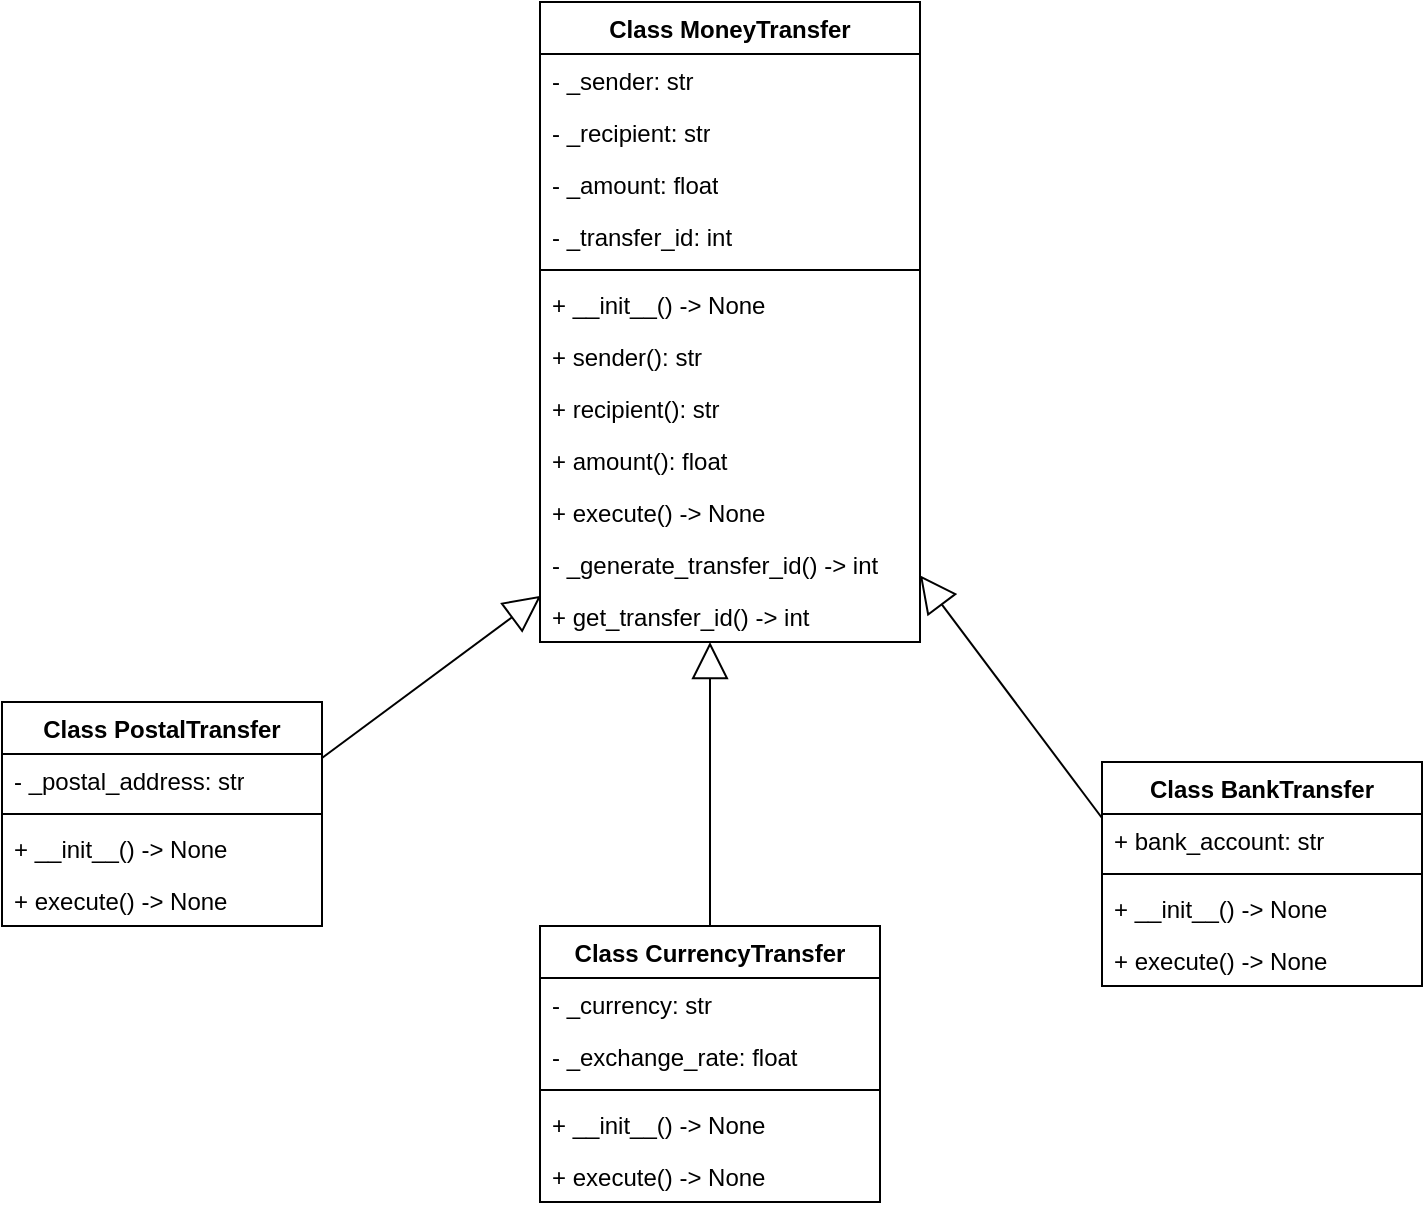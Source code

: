 <mxfile version="26.0.16">
  <diagram id="C5RBs43oDa-KdzZeNtuy" name="Page-1">
    <mxGraphModel dx="593" dy="649" grid="1" gridSize="10" guides="1" tooltips="1" connect="1" arrows="1" fold="1" page="1" pageScale="1" pageWidth="827" pageHeight="1169" math="0" shadow="0">
      <root>
        <mxCell id="WIyWlLk6GJQsqaUBKTNV-0" />
        <mxCell id="WIyWlLk6GJQsqaUBKTNV-1" parent="WIyWlLk6GJQsqaUBKTNV-0" />
        <mxCell id="HcmMubZz8m_mdYfVzENp-0" value="Class&amp;nbsp;MoneyTransfer " style="swimlane;fontStyle=1;align=center;verticalAlign=top;childLayout=stackLayout;horizontal=1;startSize=26;horizontalStack=0;resizeParent=1;resizeParentMax=0;resizeLast=0;collapsible=1;marginBottom=0;whiteSpace=wrap;html=1;" parent="WIyWlLk6GJQsqaUBKTNV-1" vertex="1">
          <mxGeometry x="319" width="190" height="320" as="geometry" />
        </mxCell>
        <mxCell id="HcmMubZz8m_mdYfVzENp-1" value="- _sender: str" style="text;strokeColor=none;fillColor=none;align=left;verticalAlign=top;spacingLeft=4;spacingRight=4;overflow=hidden;rotatable=0;points=[[0,0.5],[1,0.5]];portConstraint=eastwest;whiteSpace=wrap;html=1;" parent="HcmMubZz8m_mdYfVzENp-0" vertex="1">
          <mxGeometry y="26" width="190" height="26" as="geometry" />
        </mxCell>
        <mxCell id="HcmMubZz8m_mdYfVzENp-6" value="- _recipient: str" style="text;strokeColor=none;fillColor=none;align=left;verticalAlign=top;spacingLeft=4;spacingRight=4;overflow=hidden;rotatable=0;points=[[0,0.5],[1,0.5]];portConstraint=eastwest;whiteSpace=wrap;html=1;" parent="HcmMubZz8m_mdYfVzENp-0" vertex="1">
          <mxGeometry y="52" width="190" height="26" as="geometry" />
        </mxCell>
        <mxCell id="HcmMubZz8m_mdYfVzENp-13" value="- _amount: float" style="text;strokeColor=none;fillColor=none;align=left;verticalAlign=top;spacingLeft=4;spacingRight=4;overflow=hidden;rotatable=0;points=[[0,0.5],[1,0.5]];portConstraint=eastwest;whiteSpace=wrap;html=1;" parent="HcmMubZz8m_mdYfVzENp-0" vertex="1">
          <mxGeometry y="78" width="190" height="26" as="geometry" />
        </mxCell>
        <mxCell id="ReOmGY5ooWxq2Og_RiDI-25" value="- _transfer_id: int" style="text;strokeColor=none;fillColor=none;align=left;verticalAlign=top;spacingLeft=4;spacingRight=4;overflow=hidden;rotatable=0;points=[[0,0.5],[1,0.5]];portConstraint=eastwest;whiteSpace=wrap;html=1;" vertex="1" parent="HcmMubZz8m_mdYfVzENp-0">
          <mxGeometry y="104" width="190" height="26" as="geometry" />
        </mxCell>
        <mxCell id="HcmMubZz8m_mdYfVzENp-2" value="" style="line;strokeWidth=1;fillColor=none;align=left;verticalAlign=middle;spacingTop=-1;spacingLeft=3;spacingRight=3;rotatable=0;labelPosition=right;points=[];portConstraint=eastwest;strokeColor=inherit;" parent="HcmMubZz8m_mdYfVzENp-0" vertex="1">
          <mxGeometry y="130" width="190" height="8" as="geometry" />
        </mxCell>
        <mxCell id="HcmMubZz8m_mdYfVzENp-3" value="+ __init__() -&amp;gt; None" style="text;strokeColor=none;fillColor=none;align=left;verticalAlign=top;spacingLeft=4;spacingRight=4;overflow=hidden;rotatable=0;points=[[0,0.5],[1,0.5]];portConstraint=eastwest;whiteSpace=wrap;html=1;" parent="HcmMubZz8m_mdYfVzENp-0" vertex="1">
          <mxGeometry y="138" width="190" height="26" as="geometry" />
        </mxCell>
        <mxCell id="HcmMubZz8m_mdYfVzENp-14" value="+ sender(): str" style="text;strokeColor=none;fillColor=none;align=left;verticalAlign=top;spacingLeft=4;spacingRight=4;overflow=hidden;rotatable=0;points=[[0,0.5],[1,0.5]];portConstraint=eastwest;whiteSpace=wrap;html=1;" parent="HcmMubZz8m_mdYfVzENp-0" vertex="1">
          <mxGeometry y="164" width="190" height="26" as="geometry" />
        </mxCell>
        <mxCell id="HcmMubZz8m_mdYfVzENp-15" value="+ recipient(): str" style="text;strokeColor=none;fillColor=none;align=left;verticalAlign=top;spacingLeft=4;spacingRight=4;overflow=hidden;rotatable=0;points=[[0,0.5],[1,0.5]];portConstraint=eastwest;whiteSpace=wrap;html=1;" parent="HcmMubZz8m_mdYfVzENp-0" vertex="1">
          <mxGeometry y="190" width="190" height="26" as="geometry" />
        </mxCell>
        <mxCell id="HcmMubZz8m_mdYfVzENp-16" value="+ amount(): float" style="text;strokeColor=none;fillColor=none;align=left;verticalAlign=top;spacingLeft=4;spacingRight=4;overflow=hidden;rotatable=0;points=[[0,0.5],[1,0.5]];portConstraint=eastwest;whiteSpace=wrap;html=1;" parent="HcmMubZz8m_mdYfVzENp-0" vertex="1">
          <mxGeometry y="216" width="190" height="26" as="geometry" />
        </mxCell>
        <mxCell id="HcmMubZz8m_mdYfVzENp-17" value="+ execute() -&amp;gt; None" style="text;strokeColor=none;fillColor=none;align=left;verticalAlign=top;spacingLeft=4;spacingRight=4;overflow=hidden;rotatable=0;points=[[0,0.5],[1,0.5]];portConstraint=eastwest;whiteSpace=wrap;html=1;" parent="HcmMubZz8m_mdYfVzENp-0" vertex="1">
          <mxGeometry y="242" width="190" height="26" as="geometry" />
        </mxCell>
        <mxCell id="HcmMubZz8m_mdYfVzENp-18" value="- _generate_transfer_id() -&amp;gt; int" style="text;strokeColor=none;fillColor=none;align=left;verticalAlign=top;spacingLeft=4;spacingRight=4;overflow=hidden;rotatable=0;points=[[0,0.5],[1,0.5]];portConstraint=eastwest;whiteSpace=wrap;html=1;" parent="HcmMubZz8m_mdYfVzENp-0" vertex="1">
          <mxGeometry y="268" width="190" height="26" as="geometry" />
        </mxCell>
        <mxCell id="HcmMubZz8m_mdYfVzENp-19" value="+ get_transfer_id() -&amp;gt; int" style="text;strokeColor=none;fillColor=none;align=left;verticalAlign=top;spacingLeft=4;spacingRight=4;overflow=hidden;rotatable=0;points=[[0,0.5],[1,0.5]];portConstraint=eastwest;whiteSpace=wrap;html=1;" parent="HcmMubZz8m_mdYfVzENp-0" vertex="1">
          <mxGeometry y="294" width="190" height="26" as="geometry" />
        </mxCell>
        <mxCell id="HcmMubZz8m_mdYfVzENp-42" value="Class&amp;nbsp;PostalTransfer" style="swimlane;fontStyle=1;align=center;verticalAlign=top;childLayout=stackLayout;horizontal=1;startSize=26;horizontalStack=0;resizeParent=1;resizeParentMax=0;resizeLast=0;collapsible=1;marginBottom=0;whiteSpace=wrap;html=1;" parent="WIyWlLk6GJQsqaUBKTNV-1" vertex="1">
          <mxGeometry x="50" y="350" width="160" height="112" as="geometry" />
        </mxCell>
        <mxCell id="ReOmGY5ooWxq2Og_RiDI-27" value="- _postal_address: str" style="text;strokeColor=none;fillColor=none;align=left;verticalAlign=top;spacingLeft=4;spacingRight=4;overflow=hidden;rotatable=0;points=[[0,0.5],[1,0.5]];portConstraint=eastwest;whiteSpace=wrap;html=1;" vertex="1" parent="HcmMubZz8m_mdYfVzENp-42">
          <mxGeometry y="26" width="160" height="26" as="geometry" />
        </mxCell>
        <mxCell id="HcmMubZz8m_mdYfVzENp-44" value="" style="line;strokeWidth=1;fillColor=none;align=left;verticalAlign=middle;spacingTop=-1;spacingLeft=3;spacingRight=3;rotatable=0;labelPosition=right;points=[];portConstraint=eastwest;strokeColor=inherit;" parent="HcmMubZz8m_mdYfVzENp-42" vertex="1">
          <mxGeometry y="52" width="160" height="8" as="geometry" />
        </mxCell>
        <mxCell id="HcmMubZz8m_mdYfVzENp-45" value="+ __init__() -&amp;gt; None" style="text;strokeColor=none;fillColor=none;align=left;verticalAlign=top;spacingLeft=4;spacingRight=4;overflow=hidden;rotatable=0;points=[[0,0.5],[1,0.5]];portConstraint=eastwest;whiteSpace=wrap;html=1;" parent="HcmMubZz8m_mdYfVzENp-42" vertex="1">
          <mxGeometry y="60" width="160" height="26" as="geometry" />
        </mxCell>
        <mxCell id="ReOmGY5ooWxq2Og_RiDI-28" value="+ execute() -&amp;gt; None" style="text;strokeColor=none;fillColor=none;align=left;verticalAlign=top;spacingLeft=4;spacingRight=4;overflow=hidden;rotatable=0;points=[[0,0.5],[1,0.5]];portConstraint=eastwest;whiteSpace=wrap;html=1;" vertex="1" parent="HcmMubZz8m_mdYfVzENp-42">
          <mxGeometry y="86" width="160" height="26" as="geometry" />
        </mxCell>
        <mxCell id="HcmMubZz8m_mdYfVzENp-46" value="Class&amp;nbsp;BankTransfer" style="swimlane;fontStyle=1;align=center;verticalAlign=top;childLayout=stackLayout;horizontal=1;startSize=26;horizontalStack=0;resizeParent=1;resizeParentMax=0;resizeLast=0;collapsible=1;marginBottom=0;whiteSpace=wrap;html=1;" parent="WIyWlLk6GJQsqaUBKTNV-1" vertex="1">
          <mxGeometry x="600" y="380" width="160" height="112" as="geometry" />
        </mxCell>
        <mxCell id="ReOmGY5ooWxq2Og_RiDI-29" value="+ bank_account: str" style="text;strokeColor=none;fillColor=none;align=left;verticalAlign=top;spacingLeft=4;spacingRight=4;overflow=hidden;rotatable=0;points=[[0,0.5],[1,0.5]];portConstraint=eastwest;whiteSpace=wrap;html=1;" vertex="1" parent="HcmMubZz8m_mdYfVzENp-46">
          <mxGeometry y="26" width="160" height="26" as="geometry" />
        </mxCell>
        <mxCell id="HcmMubZz8m_mdYfVzENp-47" value="" style="line;strokeWidth=1;fillColor=none;align=left;verticalAlign=middle;spacingTop=-1;spacingLeft=3;spacingRight=3;rotatable=0;labelPosition=right;points=[];portConstraint=eastwest;strokeColor=inherit;" parent="HcmMubZz8m_mdYfVzENp-46" vertex="1">
          <mxGeometry y="52" width="160" height="8" as="geometry" />
        </mxCell>
        <mxCell id="ReOmGY5ooWxq2Og_RiDI-30" value="+ __init__() -&amp;gt; None" style="text;strokeColor=none;fillColor=none;align=left;verticalAlign=top;spacingLeft=4;spacingRight=4;overflow=hidden;rotatable=0;points=[[0,0.5],[1,0.5]];portConstraint=eastwest;whiteSpace=wrap;html=1;" vertex="1" parent="HcmMubZz8m_mdYfVzENp-46">
          <mxGeometry y="60" width="160" height="26" as="geometry" />
        </mxCell>
        <mxCell id="ReOmGY5ooWxq2Og_RiDI-31" value="+ execute() -&amp;gt; None" style="text;strokeColor=none;fillColor=none;align=left;verticalAlign=top;spacingLeft=4;spacingRight=4;overflow=hidden;rotatable=0;points=[[0,0.5],[1,0.5]];portConstraint=eastwest;whiteSpace=wrap;html=1;" vertex="1" parent="HcmMubZz8m_mdYfVzENp-46">
          <mxGeometry y="86" width="160" height="26" as="geometry" />
        </mxCell>
        <mxCell id="HcmMubZz8m_mdYfVzENp-49" value="" style="endArrow=block;endSize=16;endFill=0;html=1;rounded=0;exitX=0;exitY=0.25;exitDx=0;exitDy=0;" parent="WIyWlLk6GJQsqaUBKTNV-1" target="HcmMubZz8m_mdYfVzENp-0" edge="1" source="HcmMubZz8m_mdYfVzENp-46">
          <mxGeometry width="160" relative="1" as="geometry">
            <mxPoint x="200" y="340" as="sourcePoint" />
            <mxPoint x="300" y="250" as="targetPoint" />
            <Array as="points" />
          </mxGeometry>
        </mxCell>
        <mxCell id="HcmMubZz8m_mdYfVzENp-50" value="" style="endArrow=block;endSize=16;endFill=0;html=1;rounded=0;entryX=0.003;entryY=1.109;entryDx=0;entryDy=0;exitX=1;exitY=0.25;exitDx=0;exitDy=0;entryPerimeter=0;" parent="WIyWlLk6GJQsqaUBKTNV-1" target="HcmMubZz8m_mdYfVzENp-18" edge="1" source="HcmMubZz8m_mdYfVzENp-42">
          <mxGeometry width="160" relative="1" as="geometry">
            <mxPoint x="180" y="130" as="sourcePoint" />
            <mxPoint x="319.0" y="333.0" as="targetPoint" />
            <Array as="points" />
          </mxGeometry>
        </mxCell>
        <mxCell id="ReOmGY5ooWxq2Og_RiDI-32" value="Class&amp;nbsp;CurrencyTransfer" style="swimlane;fontStyle=1;align=center;verticalAlign=top;childLayout=stackLayout;horizontal=1;startSize=26;horizontalStack=0;resizeParent=1;resizeParentMax=0;resizeLast=0;collapsible=1;marginBottom=0;whiteSpace=wrap;html=1;" vertex="1" parent="WIyWlLk6GJQsqaUBKTNV-1">
          <mxGeometry x="319" y="462" width="170" height="138" as="geometry" />
        </mxCell>
        <mxCell id="ReOmGY5ooWxq2Og_RiDI-33" value="- _currency: str" style="text;strokeColor=none;fillColor=none;align=left;verticalAlign=top;spacingLeft=4;spacingRight=4;overflow=hidden;rotatable=0;points=[[0,0.5],[1,0.5]];portConstraint=eastwest;whiteSpace=wrap;html=1;" vertex="1" parent="ReOmGY5ooWxq2Og_RiDI-32">
          <mxGeometry y="26" width="170" height="26" as="geometry" />
        </mxCell>
        <mxCell id="ReOmGY5ooWxq2Og_RiDI-37" value="- _exchange_rate: float" style="text;strokeColor=none;fillColor=none;align=left;verticalAlign=top;spacingLeft=4;spacingRight=4;overflow=hidden;rotatable=0;points=[[0,0.5],[1,0.5]];portConstraint=eastwest;whiteSpace=wrap;html=1;" vertex="1" parent="ReOmGY5ooWxq2Og_RiDI-32">
          <mxGeometry y="52" width="170" height="26" as="geometry" />
        </mxCell>
        <mxCell id="ReOmGY5ooWxq2Og_RiDI-34" value="" style="line;strokeWidth=1;fillColor=none;align=left;verticalAlign=middle;spacingTop=-1;spacingLeft=3;spacingRight=3;rotatable=0;labelPosition=right;points=[];portConstraint=eastwest;strokeColor=inherit;" vertex="1" parent="ReOmGY5ooWxq2Og_RiDI-32">
          <mxGeometry y="78" width="170" height="8" as="geometry" />
        </mxCell>
        <mxCell id="ReOmGY5ooWxq2Og_RiDI-35" value="+ __init__() -&amp;gt; None" style="text;strokeColor=none;fillColor=none;align=left;verticalAlign=top;spacingLeft=4;spacingRight=4;overflow=hidden;rotatable=0;points=[[0,0.5],[1,0.5]];portConstraint=eastwest;whiteSpace=wrap;html=1;" vertex="1" parent="ReOmGY5ooWxq2Og_RiDI-32">
          <mxGeometry y="86" width="170" height="26" as="geometry" />
        </mxCell>
        <mxCell id="ReOmGY5ooWxq2Og_RiDI-36" value="+ execute() -&amp;gt; None" style="text;strokeColor=none;fillColor=none;align=left;verticalAlign=top;spacingLeft=4;spacingRight=4;overflow=hidden;rotatable=0;points=[[0,0.5],[1,0.5]];portConstraint=eastwest;whiteSpace=wrap;html=1;" vertex="1" parent="ReOmGY5ooWxq2Og_RiDI-32">
          <mxGeometry y="112" width="170" height="26" as="geometry" />
        </mxCell>
        <mxCell id="ReOmGY5ooWxq2Og_RiDI-38" value="" style="endArrow=block;endSize=16;endFill=0;html=1;rounded=0;exitX=0.5;exitY=0;exitDx=0;exitDy=0;" edge="1" parent="WIyWlLk6GJQsqaUBKTNV-1" source="ReOmGY5ooWxq2Og_RiDI-32">
          <mxGeometry width="160" relative="1" as="geometry">
            <mxPoint x="471" y="441" as="sourcePoint" />
            <mxPoint x="404" y="320" as="targetPoint" />
            <Array as="points" />
          </mxGeometry>
        </mxCell>
      </root>
    </mxGraphModel>
  </diagram>
</mxfile>
